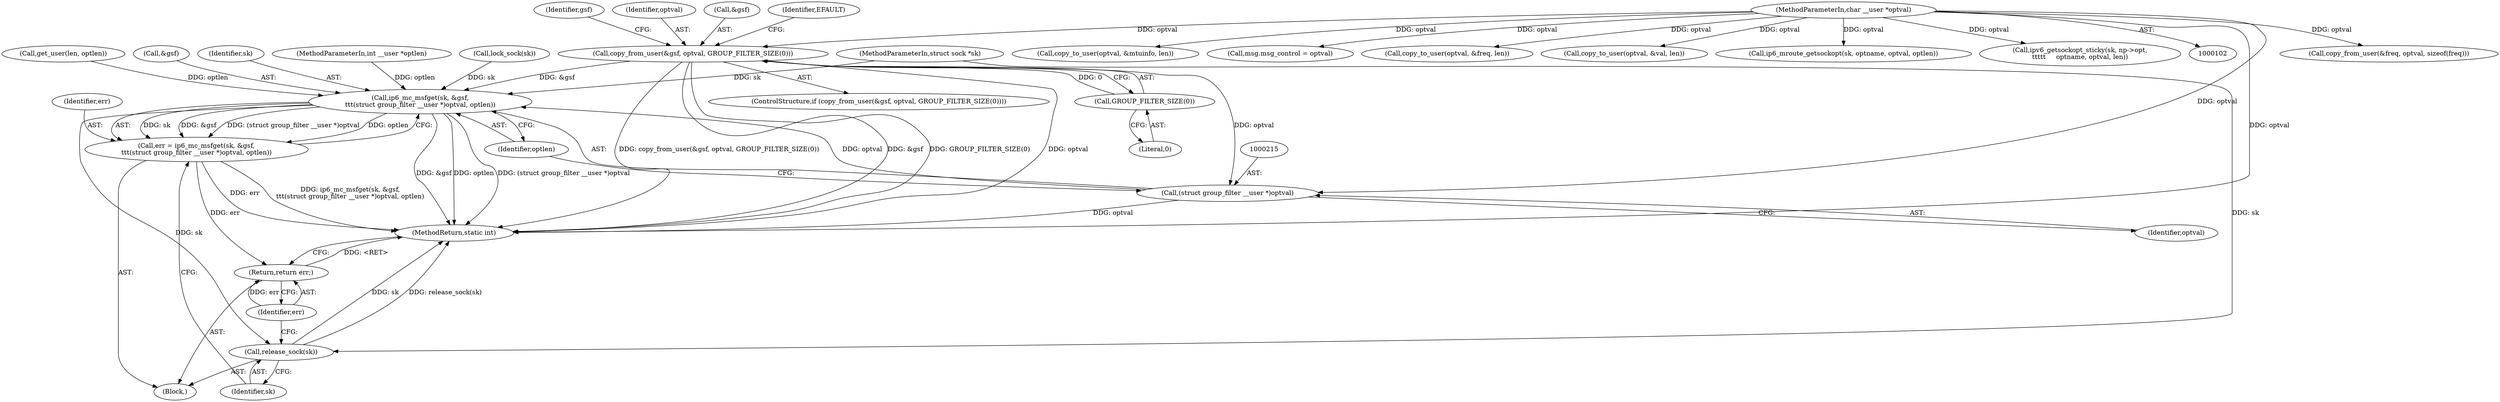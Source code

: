 digraph "0_linux_45f6fad84cc305103b28d73482b344d7f5b76f39_10@API" {
"1000186" [label="(Call,copy_from_user(&gsf, optval, GROUP_FILTER_SIZE(0)))"];
"1000106" [label="(MethodParameterIn,char __user *optval)"];
"1000190" [label="(Call,GROUP_FILTER_SIZE(0))"];
"1000210" [label="(Call,ip6_mc_msfget(sk, &gsf,\n\t\t\t(struct group_filter __user *)optval, optlen))"];
"1000208" [label="(Call,err = ip6_mc_msfget(sk, &gsf,\n\t\t\t(struct group_filter __user *)optval, optlen))"];
"1000220" [label="(Return,return err;)"];
"1000218" [label="(Call,release_sock(sk))"];
"1000214" [label="(Call,(struct group_filter __user *)optval)"];
"1000186" [label="(Call,copy_from_user(&gsf, optval, GROUP_FILTER_SIZE(0)))"];
"1000221" [label="(Identifier,err)"];
"1000217" [label="(Identifier,optlen)"];
"1000214" [label="(Call,(struct group_filter __user *)optval)"];
"1000219" [label="(Identifier,sk)"];
"1000216" [label="(Identifier,optval)"];
"1000107" [label="(MethodParameterIn,int __user *optlen)"];
"1000206" [label="(Call,lock_sock(sk))"];
"1000174" [label="(Block,)"];
"1000883" [label="(Call,copy_from_user(&freq, optval, sizeof(freq)))"];
"1000199" [label="(Identifier,gsf)"];
"1000127" [label="(Call,get_user(len, optlen))"];
"1000743" [label="(Call,copy_to_user(optval, &mtuinfo, len))"];
"1000212" [label="(Call,&gsf)"];
"1000191" [label="(Literal,0)"];
"1000189" [label="(Identifier,optval)"];
"1000235" [label="(Call,msg.msg_control = optval)"];
"1000187" [label="(Call,&gsf)"];
"1000209" [label="(Identifier,err)"];
"1000220" [label="(Return,return err;)"];
"1000103" [label="(MethodParameterIn,struct sock *sk)"];
"1000937" [label="(Call,copy_to_user(optval, &freq, len))"];
"1001032" [label="(MethodReturn,static int)"];
"1000185" [label="(ControlStructure,if (copy_from_user(&gsf, optval, GROUP_FILTER_SIZE(0))))"];
"1000194" [label="(Identifier,EFAULT)"];
"1000208" [label="(Call,err = ip6_mc_msfget(sk, &gsf,\n\t\t\t(struct group_filter __user *)optval, optlen))"];
"1001022" [label="(Call,copy_to_user(optval, &val, len))"];
"1000121" [label="(Call,ip6_mroute_getsockopt(sk, optname, optval, optlen))"];
"1000190" [label="(Call,GROUP_FILTER_SIZE(0))"];
"1000218" [label="(Call,release_sock(sk))"];
"1000210" [label="(Call,ip6_mc_msfget(sk, &gsf,\n\t\t\t(struct group_filter __user *)optval, optlen))"];
"1000587" [label="(Call,ipv6_getsockopt_sticky(sk, np->opt,\n\t\t\t\t\t     optname, optval, len))"];
"1000211" [label="(Identifier,sk)"];
"1000106" [label="(MethodParameterIn,char __user *optval)"];
"1000186" -> "1000185"  [label="AST: "];
"1000186" -> "1000190"  [label="CFG: "];
"1000187" -> "1000186"  [label="AST: "];
"1000189" -> "1000186"  [label="AST: "];
"1000190" -> "1000186"  [label="AST: "];
"1000194" -> "1000186"  [label="CFG: "];
"1000199" -> "1000186"  [label="CFG: "];
"1000186" -> "1001032"  [label="DDG: copy_from_user(&gsf, optval, GROUP_FILTER_SIZE(0))"];
"1000186" -> "1001032"  [label="DDG: &gsf"];
"1000186" -> "1001032"  [label="DDG: GROUP_FILTER_SIZE(0)"];
"1000186" -> "1001032"  [label="DDG: optval"];
"1000106" -> "1000186"  [label="DDG: optval"];
"1000190" -> "1000186"  [label="DDG: 0"];
"1000186" -> "1000210"  [label="DDG: &gsf"];
"1000186" -> "1000214"  [label="DDG: optval"];
"1000106" -> "1000102"  [label="AST: "];
"1000106" -> "1001032"  [label="DDG: optval"];
"1000106" -> "1000121"  [label="DDG: optval"];
"1000106" -> "1000214"  [label="DDG: optval"];
"1000106" -> "1000235"  [label="DDG: optval"];
"1000106" -> "1000587"  [label="DDG: optval"];
"1000106" -> "1000743"  [label="DDG: optval"];
"1000106" -> "1000883"  [label="DDG: optval"];
"1000106" -> "1000937"  [label="DDG: optval"];
"1000106" -> "1001022"  [label="DDG: optval"];
"1000190" -> "1000191"  [label="CFG: "];
"1000191" -> "1000190"  [label="AST: "];
"1000210" -> "1000208"  [label="AST: "];
"1000210" -> "1000217"  [label="CFG: "];
"1000211" -> "1000210"  [label="AST: "];
"1000212" -> "1000210"  [label="AST: "];
"1000214" -> "1000210"  [label="AST: "];
"1000217" -> "1000210"  [label="AST: "];
"1000208" -> "1000210"  [label="CFG: "];
"1000210" -> "1001032"  [label="DDG: optlen"];
"1000210" -> "1001032"  [label="DDG: (struct group_filter __user *)optval"];
"1000210" -> "1001032"  [label="DDG: &gsf"];
"1000210" -> "1000208"  [label="DDG: sk"];
"1000210" -> "1000208"  [label="DDG: &gsf"];
"1000210" -> "1000208"  [label="DDG: (struct group_filter __user *)optval"];
"1000210" -> "1000208"  [label="DDG: optlen"];
"1000206" -> "1000210"  [label="DDG: sk"];
"1000103" -> "1000210"  [label="DDG: sk"];
"1000214" -> "1000210"  [label="DDG: optval"];
"1000127" -> "1000210"  [label="DDG: optlen"];
"1000107" -> "1000210"  [label="DDG: optlen"];
"1000210" -> "1000218"  [label="DDG: sk"];
"1000208" -> "1000174"  [label="AST: "];
"1000209" -> "1000208"  [label="AST: "];
"1000219" -> "1000208"  [label="CFG: "];
"1000208" -> "1001032"  [label="DDG: err"];
"1000208" -> "1001032"  [label="DDG: ip6_mc_msfget(sk, &gsf,\n\t\t\t(struct group_filter __user *)optval, optlen)"];
"1000208" -> "1000220"  [label="DDG: err"];
"1000220" -> "1000174"  [label="AST: "];
"1000220" -> "1000221"  [label="CFG: "];
"1000221" -> "1000220"  [label="AST: "];
"1001032" -> "1000220"  [label="CFG: "];
"1000220" -> "1001032"  [label="DDG: <RET>"];
"1000221" -> "1000220"  [label="DDG: err"];
"1000218" -> "1000174"  [label="AST: "];
"1000218" -> "1000219"  [label="CFG: "];
"1000219" -> "1000218"  [label="AST: "];
"1000221" -> "1000218"  [label="CFG: "];
"1000218" -> "1001032"  [label="DDG: sk"];
"1000218" -> "1001032"  [label="DDG: release_sock(sk)"];
"1000103" -> "1000218"  [label="DDG: sk"];
"1000214" -> "1000216"  [label="CFG: "];
"1000215" -> "1000214"  [label="AST: "];
"1000216" -> "1000214"  [label="AST: "];
"1000217" -> "1000214"  [label="CFG: "];
"1000214" -> "1001032"  [label="DDG: optval"];
}
